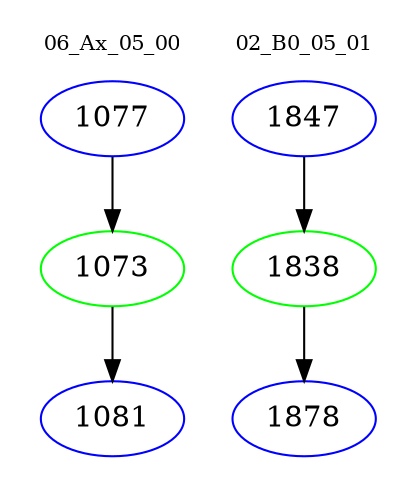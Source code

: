 digraph{
subgraph cluster_0 {
color = white
label = "06_Ax_05_00";
fontsize=10;
T0_1077 [label="1077", color="blue"]
T0_1077 -> T0_1073 [color="black"]
T0_1073 [label="1073", color="green"]
T0_1073 -> T0_1081 [color="black"]
T0_1081 [label="1081", color="blue"]
}
subgraph cluster_1 {
color = white
label = "02_B0_05_01";
fontsize=10;
T1_1847 [label="1847", color="blue"]
T1_1847 -> T1_1838 [color="black"]
T1_1838 [label="1838", color="green"]
T1_1838 -> T1_1878 [color="black"]
T1_1878 [label="1878", color="blue"]
}
}
